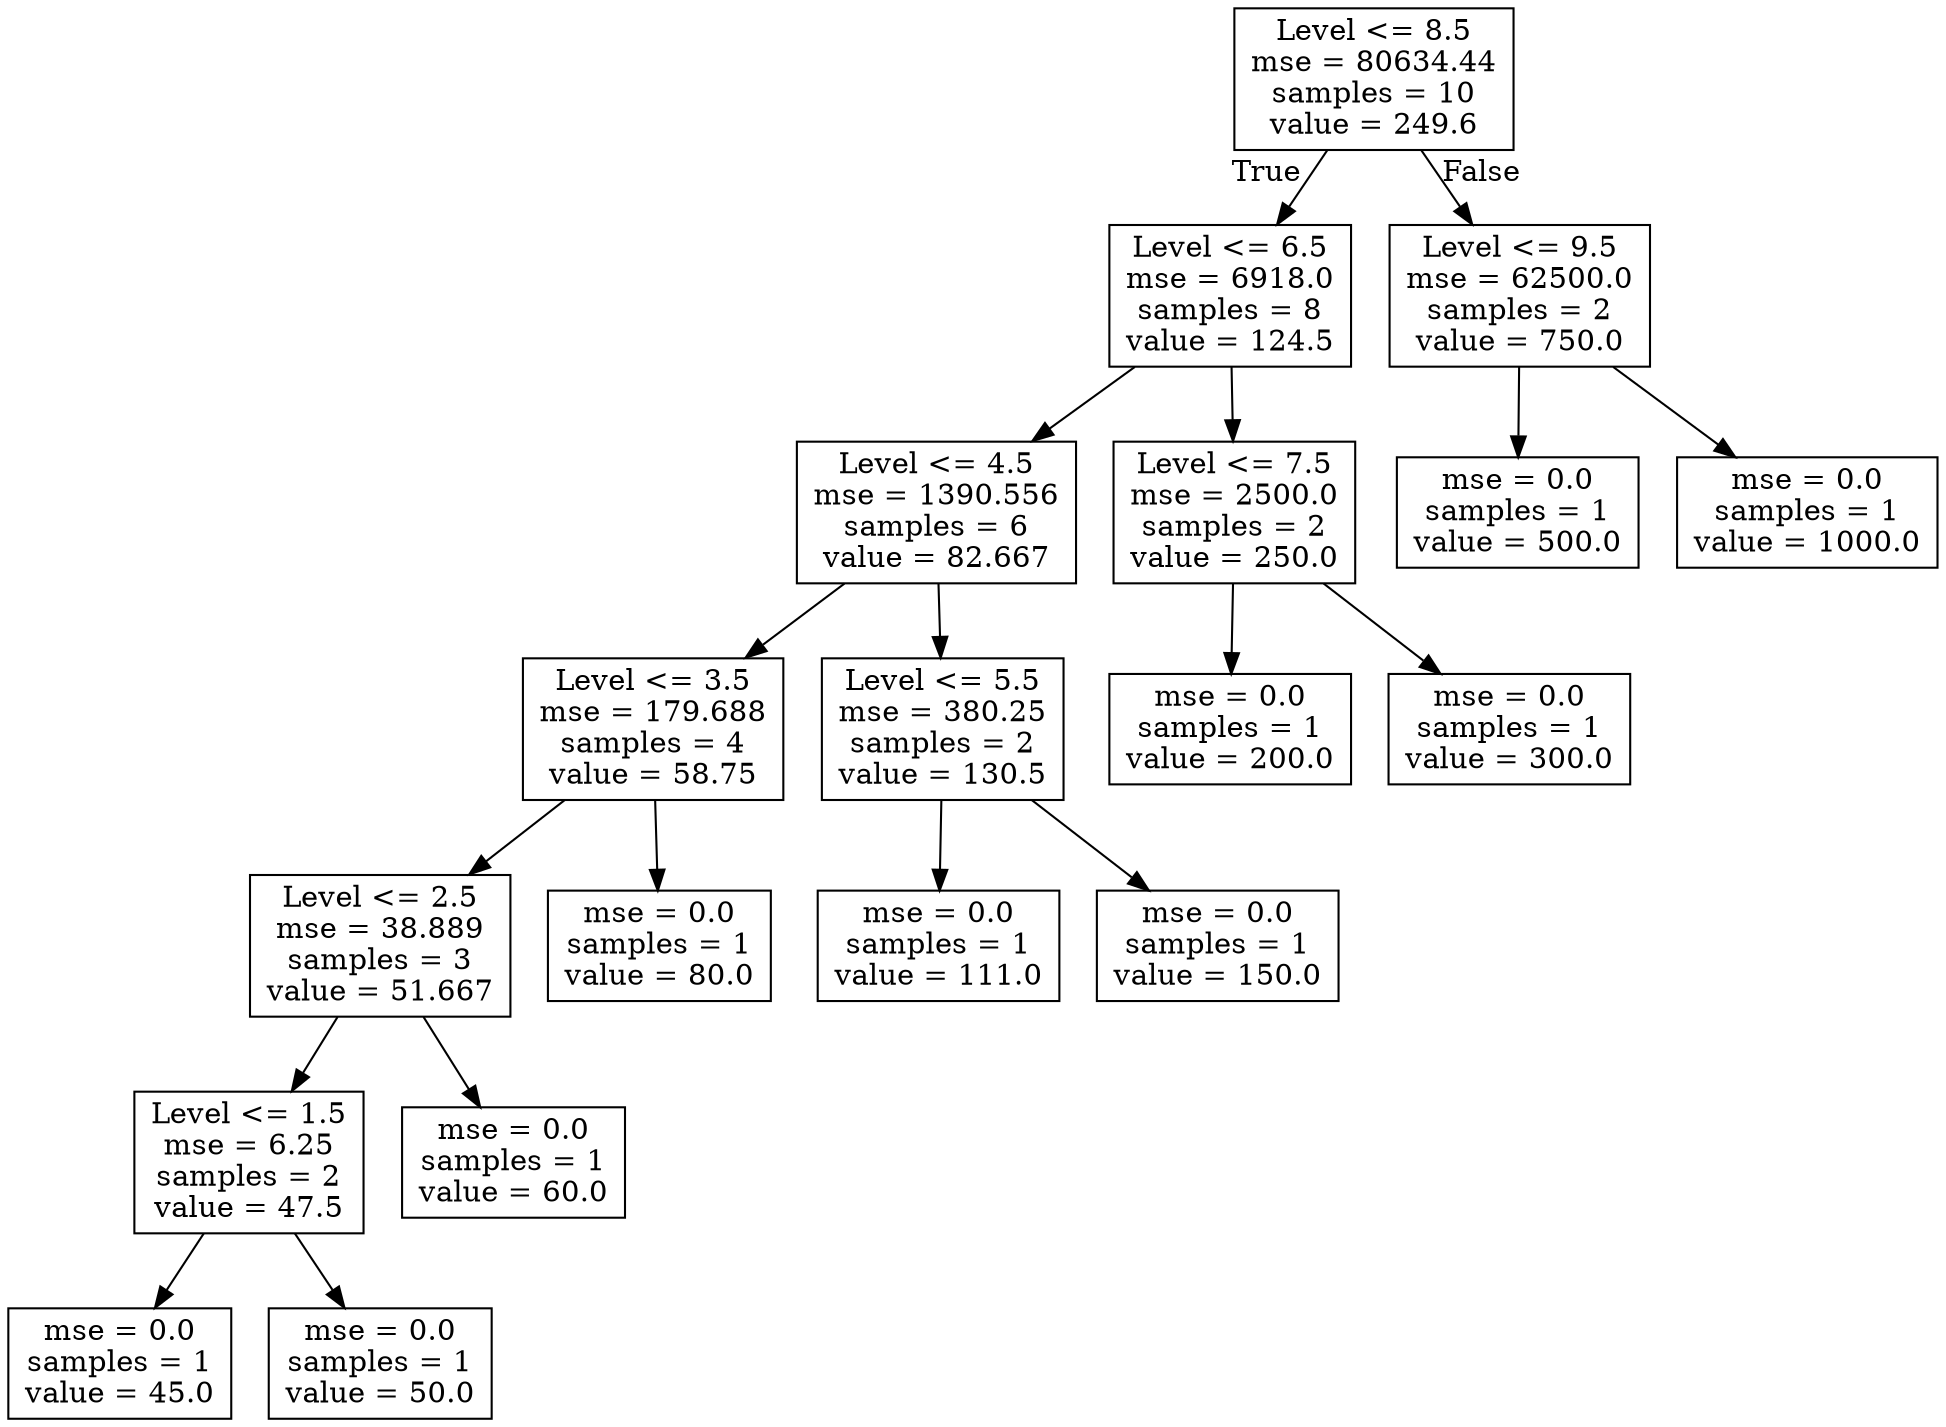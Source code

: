 digraph Tree {
node [shape=box] ;
0 [label="Level <= 8.5\nmse = 80634.44\nsamples = 10\nvalue = 249.6"] ;
1 [label="Level <= 6.5\nmse = 6918.0\nsamples = 8\nvalue = 124.5"] ;
0 -> 1 [labeldistance=2.5, labelangle=45, headlabel="True"] ;
2 [label="Level <= 4.5\nmse = 1390.556\nsamples = 6\nvalue = 82.667"] ;
1 -> 2 ;
3 [label="Level <= 3.5\nmse = 179.688\nsamples = 4\nvalue = 58.75"] ;
2 -> 3 ;
4 [label="Level <= 2.5\nmse = 38.889\nsamples = 3\nvalue = 51.667"] ;
3 -> 4 ;
5 [label="Level <= 1.5\nmse = 6.25\nsamples = 2\nvalue = 47.5"] ;
4 -> 5 ;
6 [label="mse = 0.0\nsamples = 1\nvalue = 45.0"] ;
5 -> 6 ;
7 [label="mse = 0.0\nsamples = 1\nvalue = 50.0"] ;
5 -> 7 ;
8 [label="mse = 0.0\nsamples = 1\nvalue = 60.0"] ;
4 -> 8 ;
9 [label="mse = 0.0\nsamples = 1\nvalue = 80.0"] ;
3 -> 9 ;
10 [label="Level <= 5.5\nmse = 380.25\nsamples = 2\nvalue = 130.5"] ;
2 -> 10 ;
11 [label="mse = 0.0\nsamples = 1\nvalue = 111.0"] ;
10 -> 11 ;
12 [label="mse = 0.0\nsamples = 1\nvalue = 150.0"] ;
10 -> 12 ;
13 [label="Level <= 7.5\nmse = 2500.0\nsamples = 2\nvalue = 250.0"] ;
1 -> 13 ;
14 [label="mse = 0.0\nsamples = 1\nvalue = 200.0"] ;
13 -> 14 ;
15 [label="mse = 0.0\nsamples = 1\nvalue = 300.0"] ;
13 -> 15 ;
16 [label="Level <= 9.5\nmse = 62500.0\nsamples = 2\nvalue = 750.0"] ;
0 -> 16 [labeldistance=2.5, labelangle=-45, headlabel="False"] ;
17 [label="mse = 0.0\nsamples = 1\nvalue = 500.0"] ;
16 -> 17 ;
18 [label="mse = 0.0\nsamples = 1\nvalue = 1000.0"] ;
16 -> 18 ;
}